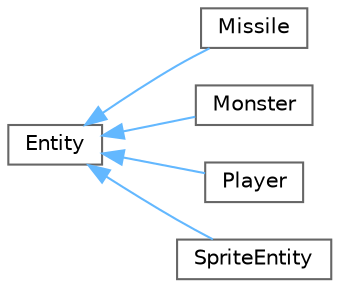 digraph "Graphical Class Hierarchy"
{
 // LATEX_PDF_SIZE
  bgcolor="transparent";
  edge [fontname=Helvetica,fontsize=10,labelfontname=Helvetica,labelfontsize=10];
  node [fontname=Helvetica,fontsize=10,shape=box,height=0.2,width=0.4];
  rankdir="LR";
  Node0 [id="Node000000",label="Entity",height=0.2,width=0.4,color="grey40", fillcolor="white", style="filled",URL="$classEntity.html",tooltip="Base interface for all game entities."];
  Node0 -> Node1 [id="edge1_Node000000_Node000001",dir="back",color="steelblue1",style="solid",tooltip=" "];
  Node1 [id="Node000001",label="Missile",height=0.2,width=0.4,color="grey40", fillcolor="white", style="filled",URL="$classMissile.html",tooltip="Represents a missile entity in the game."];
  Node0 -> Node2 [id="edge2_Node000000_Node000002",dir="back",color="steelblue1",style="solid",tooltip=" "];
  Node2 [id="Node000002",label="Monster",height=0.2,width=0.4,color="grey40", fillcolor="white", style="filled",URL="$classMonster.html",tooltip="Represents a monster in the game."];
  Node0 -> Node3 [id="edge3_Node000000_Node000003",dir="back",color="steelblue1",style="solid",tooltip=" "];
  Node3 [id="Node000003",label="Player",height=0.2,width=0.4,color="grey40", fillcolor="white", style="filled",URL="$classPlayer.html",tooltip="Represents a player entity."];
  Node0 -> Node4 [id="edge4_Node000000_Node000004",dir="back",color="steelblue1",style="solid",tooltip=" "];
  Node4 [id="Node000004",label="SpriteEntity",height=0.2,width=0.4,color="grey40", fillcolor="white", style="filled",URL="$classSpriteEntity.html",tooltip="Represents a graphical entity using a sprite."];
}
